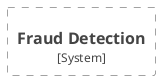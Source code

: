 @startuml SportRadar
!include <C4/C4_Container>


System_Boundary(FraudDetection, "Fraud Detection") {

}

@enduml